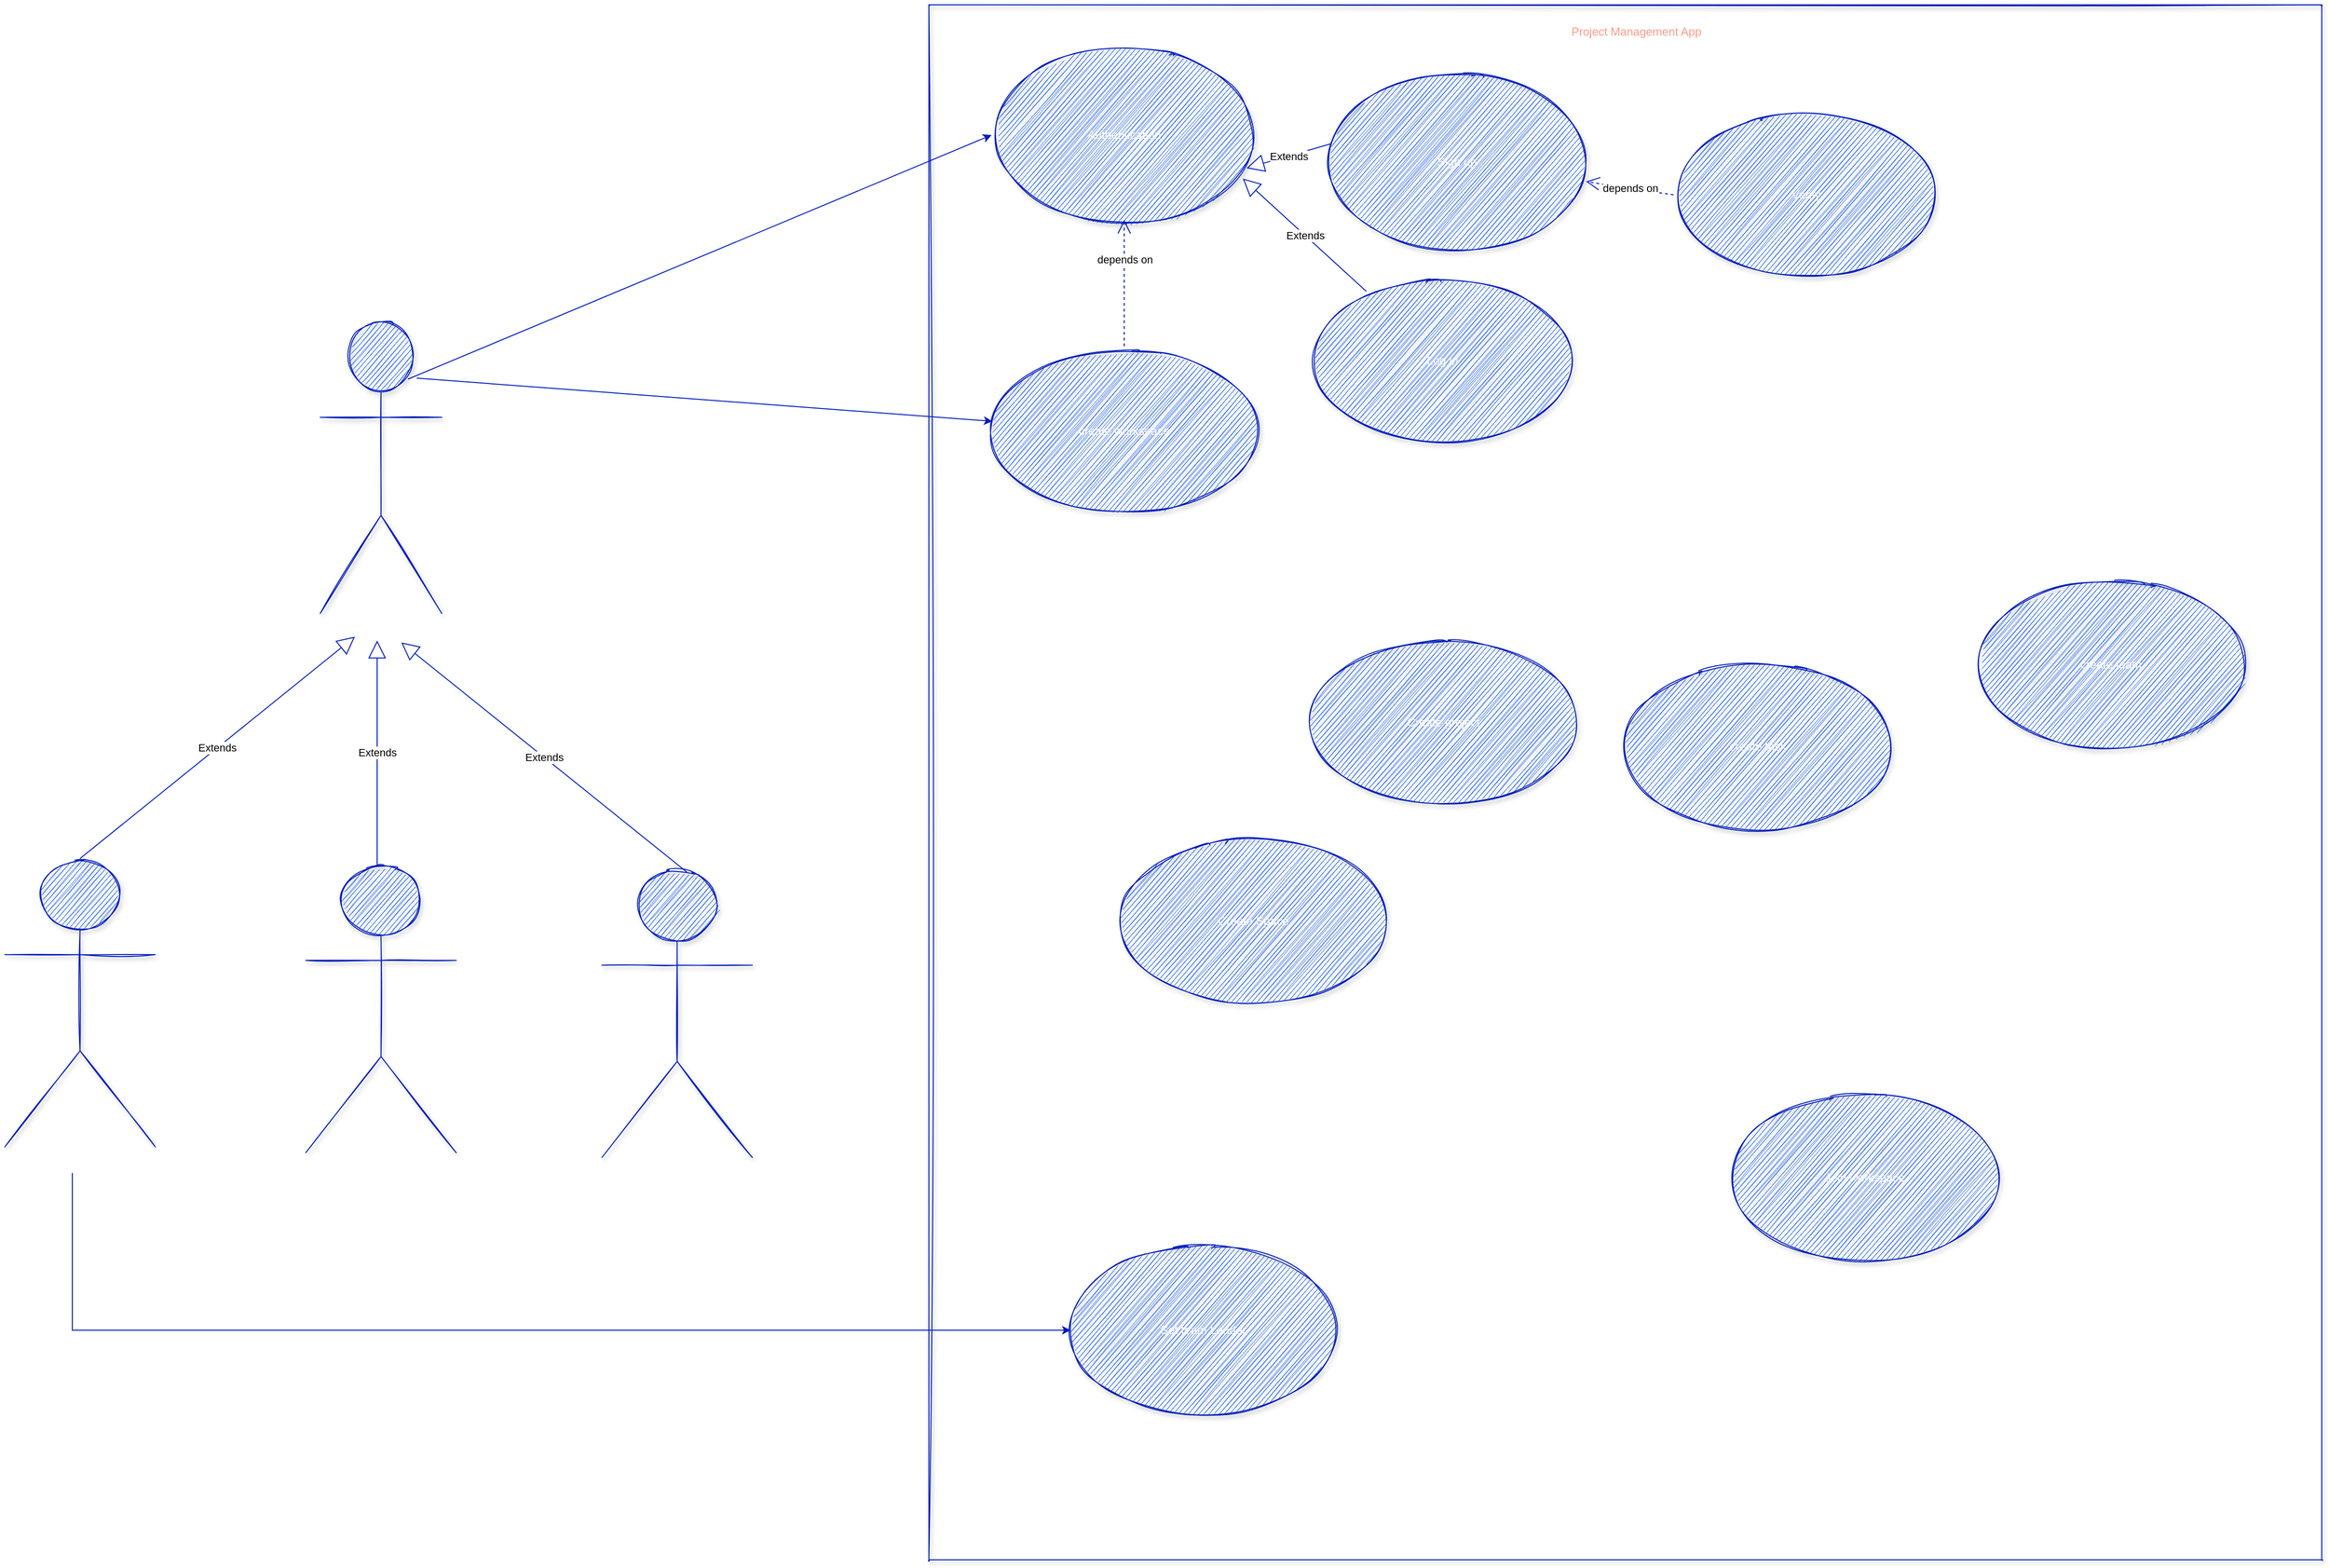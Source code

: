 <mxfile>
    <diagram id="txVnnGxwWaY1Q-EWvneA" name="Use case">
        <mxGraphModel dx="3750" dy="2295" grid="0" gridSize="10" guides="1" tooltips="1" connect="1" arrows="1" fold="1" page="1" pageScale="1" pageWidth="1700" pageHeight="1100" background="#FFFFFF" math="0" shadow="0">
            <root>
                <mxCell id="xXVs2Da8z8ImEFLXaKTG-0"/>
                <mxCell id="xXVs2Da8z8ImEFLXaKTG-1" parent="xXVs2Da8z8ImEFLXaKTG-0"/>
                <mxCell id="xXVs2Da8z8ImEFLXaKTG-2" value="" style="swimlane;startSize=0;rounded=1;shadow=1;sketch=1;fillColor=#0050ef;strokeColor=#001DBC;fontColor=#ffffff;" parent="xXVs2Da8z8ImEFLXaKTG-1" vertex="1">
                    <mxGeometry x="-45" y="-907" width="1444" height="1612" as="geometry"/>
                </mxCell>
                <mxCell id="xXVs2Da8z8ImEFLXaKTG-14" value="create workspace" style="ellipse;whiteSpace=wrap;html=1;rounded=1;shadow=1;sketch=1;fillColor=#0050ef;strokeColor=#001DBC;fontColor=#ffffff;" parent="xXVs2Da8z8ImEFLXaKTG-2" vertex="1">
                    <mxGeometry x="65" y="354" width="275" height="176" as="geometry"/>
                </mxCell>
                <mxCell id="xXVs2Da8z8ImEFLXaKTG-16" value="Create Space" style="ellipse;whiteSpace=wrap;html=1;rounded=1;shadow=1;sketch=1;fillColor=#0050ef;strokeColor=#001DBC;fontColor=#ffffff;" parent="xXVs2Da8z8ImEFLXaKTG-2" vertex="1">
                    <mxGeometry x="199" y="862" width="275" height="176" as="geometry"/>
                </mxCell>
                <mxCell id="xXVs2Da8z8ImEFLXaKTG-15" value="Create project" style="ellipse;whiteSpace=wrap;html=1;rounded=1;shadow=1;sketch=1;fillColor=#0050ef;strokeColor=#001DBC;fontColor=#ffffff;" parent="xXVs2Da8z8ImEFLXaKTG-2" vertex="1">
                    <mxGeometry x="396" y="656" width="275" height="176" as="geometry"/>
                </mxCell>
                <mxCell id="xXVs2Da8z8ImEFLXaKTG-17" value="create task" style="ellipse;whiteSpace=wrap;html=1;rounded=1;shadow=1;sketch=1;fillColor=#0050ef;strokeColor=#001DBC;fontColor=#ffffff;" parent="xXVs2Da8z8ImEFLXaKTG-2" vertex="1">
                    <mxGeometry x="722" y="681" width="275" height="176" as="geometry"/>
                </mxCell>
                <mxCell id="xXVs2Da8z8ImEFLXaKTG-18" value="create team" style="ellipse;whiteSpace=wrap;html=1;rounded=1;shadow=1;sketch=1;fillColor=#0050ef;strokeColor=#001DBC;fontColor=#ffffff;" parent="xXVs2Da8z8ImEFLXaKTG-2" vertex="1">
                    <mxGeometry x="1088" y="596" width="275" height="176" as="geometry"/>
                </mxCell>
                <mxCell id="xXVs2Da8z8ImEFLXaKTG-19" value="Set team Leader" style="ellipse;whiteSpace=wrap;html=1;rounded=1;shadow=1;sketch=1;fillColor=#0050ef;strokeColor=#001DBC;fontColor=#ffffff;" parent="xXVs2Da8z8ImEFLXaKTG-2" vertex="1">
                    <mxGeometry x="147" y="1286" width="275" height="176" as="geometry"/>
                </mxCell>
                <mxCell id="xXVs2Da8z8ImEFLXaKTG-20" value="Join workspace" style="ellipse;whiteSpace=wrap;html=1;rounded=1;shadow=1;sketch=1;fillColor=#0050ef;strokeColor=#001DBC;fontColor=#ffffff;" parent="xXVs2Da8z8ImEFLXaKTG-2" vertex="1">
                    <mxGeometry x="833" y="1128" width="275" height="176" as="geometry"/>
                </mxCell>
                <mxCell id="MgpYddUKqpa7rD7HUURT-1" value="Authentication" style="ellipse;whiteSpace=wrap;html=1;rounded=1;shadow=1;sketch=1;fillColor=#0050ef;strokeColor=#001DBC;fontColor=#ffffff;" parent="xXVs2Da8z8ImEFLXaKTG-2" vertex="1">
                    <mxGeometry x="65" y="47" width="275" height="176" as="geometry"/>
                </mxCell>
                <mxCell id="MgpYddUKqpa7rD7HUURT-2" value="Sign up" style="ellipse;whiteSpace=wrap;html=1;rounded=1;shadow=1;sketch=1;fillColor=#0050ef;strokeColor=#001DBC;fontColor=#ffffff;" parent="xXVs2Da8z8ImEFLXaKTG-2" vertex="1">
                    <mxGeometry x="410" y="75" width="275" height="176" as="geometry"/>
                </mxCell>
                <mxCell id="MgpYddUKqpa7rD7HUURT-3" value="Log in" style="ellipse;whiteSpace=wrap;html=1;rounded=1;shadow=1;sketch=1;fillColor=#0050ef;strokeColor=#001DBC;fontColor=#ffffff;" parent="xXVs2Da8z8ImEFLXaKTG-2" vertex="1">
                    <mxGeometry x="395" y="281" width="275" height="176" as="geometry"/>
                </mxCell>
                <mxCell id="MgpYddUKqpa7rD7HUURT-4" value="Verify" style="ellipse;whiteSpace=wrap;html=1;rounded=1;shadow=1;sketch=1;fillColor=#0050ef;strokeColor=#001DBC;fontColor=#ffffff;" parent="xXVs2Da8z8ImEFLXaKTG-2" vertex="1">
                    <mxGeometry x="772" y="109" width="275" height="176" as="geometry"/>
                </mxCell>
                <mxCell id="MgpYddUKqpa7rD7HUURT-17" value="depends on" style="endArrow=open;endSize=12;dashed=1;html=1;exitX=0;exitY=0.5;exitDx=0;exitDy=0;fillColor=#0050ef;strokeColor=#001DBC;" parent="xXVs2Da8z8ImEFLXaKTG-2" source="MgpYddUKqpa7rD7HUURT-4" target="MgpYddUKqpa7rD7HUURT-2" edge="1">
                    <mxGeometry width="160" relative="1" as="geometry">
                        <mxPoint x="483" y="245" as="sourcePoint"/>
                        <mxPoint x="643" y="245" as="targetPoint"/>
                    </mxGeometry>
                </mxCell>
                <mxCell id="MgpYddUKqpa7rD7HUURT-27" value="depends on" style="endArrow=open;endSize=12;dashed=1;html=1;exitX=0.5;exitY=0;exitDx=0;exitDy=0;entryX=0.5;entryY=1;entryDx=0;entryDy=0;fillColor=#0050ef;strokeColor=#001DBC;" parent="xXVs2Da8z8ImEFLXaKTG-2" source="xXVs2Da8z8ImEFLXaKTG-14" target="MgpYddUKqpa7rD7HUURT-1" edge="1">
                    <mxGeometry x="0.374" width="160" relative="1" as="geometry">
                        <mxPoint x="224.45" y="298.42" as="sourcePoint"/>
                        <mxPoint x="134.003" y="284.001" as="targetPoint"/>
                        <mxPoint as="offset"/>
                    </mxGeometry>
                </mxCell>
                <mxCell id="MgpYddUKqpa7rD7HUURT-29" value="Extends" style="endArrow=block;endSize=16;endFill=0;html=1;entryX=0.947;entryY=0.756;entryDx=0;entryDy=0;entryPerimeter=0;fillColor=#0050ef;strokeColor=#001DBC;" parent="xXVs2Da8z8ImEFLXaKTG-2" source="MgpYddUKqpa7rD7HUURT-3" target="MgpYddUKqpa7rD7HUURT-1" edge="1">
                    <mxGeometry width="160" relative="1" as="geometry">
                        <mxPoint x="466" y="237" as="sourcePoint"/>
                        <mxPoint x="626" y="237" as="targetPoint"/>
                    </mxGeometry>
                </mxCell>
                <mxCell id="MgpYddUKqpa7rD7HUURT-0" style="edgeStyle=none;rounded=0;orthogonalLoop=1;jettySize=auto;html=1;fillColor=#0050ef;strokeColor=#001DBC;" parent="xXVs2Da8z8ImEFLXaKTG-1" target="xXVs2Da8z8ImEFLXaKTG-14" edge="1">
                    <mxGeometry relative="1" as="geometry">
                        <mxPoint x="-576" y="-520" as="sourcePoint"/>
                    </mxGeometry>
                </mxCell>
                <mxCell id="xXVs2Da8z8ImEFLXaKTG-3" value="User" style="shape=umlActor;verticalLabelPosition=bottom;verticalAlign=top;html=1;outlineConnect=0;rounded=1;shadow=1;sketch=1;fillColor=#0050ef;strokeColor=#001DBC;fontColor=#ffffff;" parent="xXVs2Da8z8ImEFLXaKTG-1" vertex="1">
                    <mxGeometry x="-676" y="-581" width="126" height="305" as="geometry"/>
                </mxCell>
                <mxCell id="MgpYddUKqpa7rD7HUURT-30" style="edgeStyle=none;rounded=0;orthogonalLoop=1;jettySize=auto;html=1;entryX=0;entryY=0.5;entryDx=0;entryDy=0;fillColor=#0050ef;strokeColor=#001DBC;" parent="xXVs2Da8z8ImEFLXaKTG-1" target="xXVs2Da8z8ImEFLXaKTG-19" edge="1">
                    <mxGeometry relative="1" as="geometry">
                        <mxPoint x="-933" y="304" as="sourcePoint"/>
                        <Array as="points">
                            <mxPoint x="-933" y="467"/>
                        </Array>
                    </mxGeometry>
                </mxCell>
                <mxCell id="xXVs2Da8z8ImEFLXaKTG-4" value="Manager" style="shape=umlActor;verticalLabelPosition=bottom;verticalAlign=top;html=1;outlineConnect=0;rounded=1;shadow=1;sketch=1;fillColor=#0050ef;strokeColor=#001DBC;fontColor=#ffffff;" parent="xXVs2Da8z8ImEFLXaKTG-1" vertex="1">
                    <mxGeometry x="-1003" y="-22" width="156" height="299" as="geometry"/>
                </mxCell>
                <mxCell id="xXVs2Da8z8ImEFLXaKTG-5" value="TeamLeader" style="shape=umlActor;verticalLabelPosition=bottom;verticalAlign=top;html=1;outlineConnect=0;rounded=1;shadow=1;sketch=1;fillColor=#0050ef;strokeColor=#001DBC;fontColor=#ffffff;" parent="xXVs2Da8z8ImEFLXaKTG-1" vertex="1">
                    <mxGeometry x="-691" y="-16" width="156" height="299" as="geometry"/>
                </mxCell>
                <mxCell id="xXVs2Da8z8ImEFLXaKTG-6" value="Member" style="shape=umlActor;verticalLabelPosition=bottom;verticalAlign=top;html=1;outlineConnect=0;rounded=1;shadow=1;sketch=1;fillColor=#0050ef;strokeColor=#001DBC;fontColor=#ffffff;" parent="xXVs2Da8z8ImEFLXaKTG-1" vertex="1">
                    <mxGeometry x="-384" y="-11" width="156" height="299" as="geometry"/>
                </mxCell>
                <mxCell id="xXVs2Da8z8ImEFLXaKTG-11" value="Extends" style="endArrow=block;endSize=16;endFill=0;html=1;exitX=0.5;exitY=0;exitDx=0;exitDy=0;exitPerimeter=0;fillColor=#0050ef;strokeColor=#001DBC;" parent="xXVs2Da8z8ImEFLXaKTG-1" source="xXVs2Da8z8ImEFLXaKTG-4" edge="1">
                    <mxGeometry width="160" relative="1" as="geometry">
                        <mxPoint x="-910" y="-28" as="sourcePoint"/>
                        <mxPoint x="-640" y="-252" as="targetPoint"/>
                    </mxGeometry>
                </mxCell>
                <mxCell id="xXVs2Da8z8ImEFLXaKTG-12" value="Extends" style="endArrow=block;endSize=16;endFill=0;html=1;fillColor=#0050ef;strokeColor=#001DBC;" parent="xXVs2Da8z8ImEFLXaKTG-1" edge="1">
                    <mxGeometry width="160" relative="1" as="geometry">
                        <mxPoint x="-617" y="-16" as="sourcePoint"/>
                        <mxPoint x="-617" y="-248" as="targetPoint"/>
                    </mxGeometry>
                </mxCell>
                <mxCell id="xXVs2Da8z8ImEFLXaKTG-13" value="Extends" style="endArrow=block;endSize=16;endFill=0;html=1;fillColor=#0050ef;strokeColor=#001DBC;" parent="xXVs2Da8z8ImEFLXaKTG-1" edge="1">
                    <mxGeometry width="160" relative="1" as="geometry">
                        <mxPoint x="-296" y="-8" as="sourcePoint"/>
                        <mxPoint x="-592" y="-246" as="targetPoint"/>
                    </mxGeometry>
                </mxCell>
                <mxCell id="MgpYddUKqpa7rD7HUURT-26" style="edgeStyle=none;rounded=0;orthogonalLoop=1;jettySize=auto;html=1;entryX=0;entryY=0.5;entryDx=0;entryDy=0;fillColor=#0050ef;strokeColor=#001DBC;" parent="xXVs2Da8z8ImEFLXaKTG-1" target="MgpYddUKqpa7rD7HUURT-1" edge="1">
                    <mxGeometry relative="1" as="geometry">
                        <mxPoint x="-585" y="-518.997" as="sourcePoint"/>
                        <mxPoint x="-12.036" y="-324.985" as="targetPoint"/>
                    </mxGeometry>
                </mxCell>
                <mxCell id="MgpYddUKqpa7rD7HUURT-28" value="Extends" style="endArrow=block;endSize=16;endFill=0;html=1;entryX=0.961;entryY=0.695;entryDx=0;entryDy=0;entryPerimeter=0;fillColor=#0050ef;strokeColor=#001DBC;" parent="xXVs2Da8z8ImEFLXaKTG-1" target="MgpYddUKqpa7rD7HUURT-1" edge="1">
                    <mxGeometry width="160" relative="1" as="geometry">
                        <mxPoint x="372" y="-763" as="sourcePoint"/>
                        <mxPoint x="532" y="-763" as="targetPoint"/>
                    </mxGeometry>
                </mxCell>
                <mxCell id="10Zzgg1Ywxo1HrNk4cj9-0" value="&lt;font color=&quot;#ff9b87&quot;&gt;Project Management App&lt;/font&gt;" style="text;html=1;align=center;verticalAlign=middle;resizable=0;points=[];autosize=1;strokeColor=none;" vertex="1" parent="xXVs2Da8z8ImEFLXaKTG-1">
                    <mxGeometry x="616" y="-888" width="144" height="18" as="geometry"/>
                </mxCell>
            </root>
        </mxGraphModel>
    </diagram>
    <diagram id="TYje1pIurrcgACvxrCG7" name="Class diagram">
        <mxGraphModel dx="2343" dy="1366" grid="0" gridSize="10" guides="1" tooltips="1" connect="1" arrows="1" fold="1" page="1" pageScale="1" pageWidth="1700" pageHeight="1100" background="#000000" math="0" shadow="0">
            <root>
                <mxCell id="0"/>
                <mxCell id="1" parent="0"/>
                <mxCell id="2" value="User" style="swimlane;fontStyle=1;align=center;verticalAlign=top;childLayout=stackLayout;horizontal=1;startSize=26;horizontalStack=0;resizeParent=1;resizeParentMax=0;resizeLast=0;collapsible=1;marginBottom=0;rounded=1;shadow=1;fillColor=#0050ef;strokeColor=#001DBC;fontColor=#ffffff;glass=0;sketch=1;" parent="1" vertex="1">
                    <mxGeometry x="286" y="204" width="187" height="203" as="geometry"/>
                </mxCell>
                <mxCell id="3" value="+ id: String" style="text;strokeColor=none;fillColor=none;align=left;verticalAlign=top;spacingLeft=4;spacingRight=4;overflow=hidden;rotatable=0;points=[[0,0.5],[1,0.5]];portConstraint=eastwest;" parent="2" vertex="1">
                    <mxGeometry y="26" width="187" height="26" as="geometry"/>
                </mxCell>
                <mxCell id="7" value="+ name: String" style="text;strokeColor=none;fillColor=none;align=left;verticalAlign=top;spacingLeft=4;spacingRight=4;overflow=hidden;rotatable=0;points=[[0,0.5],[1,0.5]];portConstraint=eastwest;" parent="2" vertex="1">
                    <mxGeometry y="52" width="187" height="26" as="geometry"/>
                </mxCell>
                <mxCell id="8" value="+ email: String" style="text;strokeColor=none;fillColor=none;align=left;verticalAlign=top;spacingLeft=4;spacingRight=4;overflow=hidden;rotatable=0;points=[[0,0.5],[1,0.5]];portConstraint=eastwest;" parent="2" vertex="1">
                    <mxGeometry y="78" width="187" height="26" as="geometry"/>
                </mxCell>
                <mxCell id="6" value="+ password: String" style="text;strokeColor=none;fillColor=none;align=left;verticalAlign=top;spacingLeft=4;spacingRight=4;overflow=hidden;rotatable=0;points=[[0,0.5],[1,0.5]];portConstraint=eastwest;" parent="2" vertex="1">
                    <mxGeometry y="104" width="187" height="26" as="geometry"/>
                </mxCell>
                <mxCell id="4" value="" style="line;strokeWidth=1;fillColor=#1ba1e2;align=left;verticalAlign=middle;spacingTop=-1;spacingLeft=3;spacingRight=3;rotatable=0;labelPosition=right;points=[];portConstraint=eastwest;strokeColor=#006EAF;fontColor=#ffffff;" parent="2" vertex="1">
                    <mxGeometry y="130" width="187" height="24" as="geometry"/>
                </mxCell>
                <mxCell id="5" value="+ method(type): type" style="text;strokeColor=none;fillColor=none;align=left;verticalAlign=top;spacingLeft=4;spacingRight=4;overflow=hidden;rotatable=0;points=[[0,0.5],[1,0.5]];portConstraint=eastwest;" parent="2" vertex="1">
                    <mxGeometry y="154" width="187" height="49" as="geometry"/>
                </mxCell>
                <mxCell id="9" value="Extends" style="endArrow=block;endSize=16;endFill=0;html=1;fillColor=#0050ef;strokeColor=#001DBC;" parent="1" edge="1">
                    <mxGeometry width="160" relative="1" as="geometry">
                        <mxPoint x="275" y="483" as="sourcePoint"/>
                        <mxPoint x="319" y="407" as="targetPoint"/>
                    </mxGeometry>
                </mxCell>
                <mxCell id="10" value="Manager" style="swimlane;fontStyle=1;align=center;verticalAlign=top;childLayout=stackLayout;horizontal=1;startSize=26;horizontalStack=0;resizeParent=1;resizeParentMax=0;resizeLast=0;collapsible=1;marginBottom=0;rounded=1;shadow=1;glass=0;sketch=1;fillColor=#0050ef;strokeColor=#001DBC;fontColor=#ffffff;" parent="1" vertex="1">
                    <mxGeometry x="138" y="483" width="160" height="86" as="geometry"/>
                </mxCell>
                <mxCell id="11" value="+ field: type" style="text;strokeColor=none;fillColor=none;align=left;verticalAlign=top;spacingLeft=4;spacingRight=4;overflow=hidden;rotatable=0;points=[[0,0.5],[1,0.5]];portConstraint=eastwest;" parent="10" vertex="1">
                    <mxGeometry y="26" width="160" height="26" as="geometry"/>
                </mxCell>
                <mxCell id="12" value="" style="line;strokeWidth=1;fillColor=none;align=left;verticalAlign=middle;spacingTop=-1;spacingLeft=3;spacingRight=3;rotatable=0;labelPosition=right;points=[];portConstraint=eastwest;" parent="10" vertex="1">
                    <mxGeometry y="52" width="160" height="8" as="geometry"/>
                </mxCell>
                <mxCell id="13" value="+ method(type): type" style="text;strokeColor=none;fillColor=none;align=left;verticalAlign=top;spacingLeft=4;spacingRight=4;overflow=hidden;rotatable=0;points=[[0,0.5],[1,0.5]];portConstraint=eastwest;" parent="10" vertex="1">
                    <mxGeometry y="60" width="160" height="26" as="geometry"/>
                </mxCell>
                <mxCell id="14" value="Extends" style="endArrow=block;endSize=16;endFill=0;html=1;exitX=0.338;exitY=0.016;exitDx=0;exitDy=0;exitPerimeter=0;fillColor=#0050ef;strokeColor=#001DBC;" parent="1" source="15" edge="1">
                    <mxGeometry width="160" relative="1" as="geometry">
                        <mxPoint x="363" y="470" as="sourcePoint"/>
                        <mxPoint x="367" y="407" as="targetPoint"/>
                    </mxGeometry>
                </mxCell>
                <mxCell id="15" value="Team_Leader" style="swimlane;fontStyle=1;align=center;verticalAlign=top;childLayout=stackLayout;horizontal=1;startSize=26;horizontalStack=0;resizeParent=1;resizeParentMax=0;resizeLast=0;collapsible=1;marginBottom=0;rounded=1;shadow=1;glass=0;sketch=1;fillColor=#0050ef;strokeColor=#001DBC;fontColor=#ffffff;" parent="1" vertex="1">
                    <mxGeometry x="313" y="486" width="160" height="86" as="geometry"/>
                </mxCell>
                <mxCell id="16" value="+ field: type" style="text;strokeColor=none;fillColor=none;align=left;verticalAlign=top;spacingLeft=4;spacingRight=4;overflow=hidden;rotatable=0;points=[[0,0.5],[1,0.5]];portConstraint=eastwest;" parent="15" vertex="1">
                    <mxGeometry y="26" width="160" height="26" as="geometry"/>
                </mxCell>
                <mxCell id="17" value="" style="line;strokeWidth=1;fillColor=none;align=left;verticalAlign=middle;spacingTop=-1;spacingLeft=3;spacingRight=3;rotatable=0;labelPosition=right;points=[];portConstraint=eastwest;" parent="15" vertex="1">
                    <mxGeometry y="52" width="160" height="8" as="geometry"/>
                </mxCell>
                <mxCell id="18" value="+ method(type): type" style="text;strokeColor=none;fillColor=none;align=left;verticalAlign=top;spacingLeft=4;spacingRight=4;overflow=hidden;rotatable=0;points=[[0,0.5],[1,0.5]];portConstraint=eastwest;" parent="15" vertex="1">
                    <mxGeometry y="60" width="160" height="26" as="geometry"/>
                </mxCell>
                <mxCell id="19" value="Extends" style="endArrow=block;endSize=16;endFill=0;html=1;exitX=0.354;exitY=-0.021;exitDx=0;exitDy=0;exitPerimeter=0;fillColor=#0050ef;strokeColor=#001DBC;" parent="1" source="20" target="5" edge="1">
                    <mxGeometry width="160" relative="1" as="geometry">
                        <mxPoint x="625" y="486" as="sourcePoint"/>
                        <mxPoint x="669" y="410" as="targetPoint"/>
                    </mxGeometry>
                </mxCell>
                <mxCell id="20" value="Member" style="swimlane;fontStyle=1;align=center;verticalAlign=top;childLayout=stackLayout;horizontal=1;startSize=26;horizontalStack=0;resizeParent=1;resizeParentMax=0;resizeLast=0;collapsible=1;marginBottom=0;rounded=1;shadow=1;glass=0;sketch=1;fillColor=#0050ef;strokeColor=#001DBC;fontColor=#ffffff;" parent="1" vertex="1">
                    <mxGeometry x="488" y="486" width="160" height="86" as="geometry"/>
                </mxCell>
                <mxCell id="21" value="+ field: type" style="text;strokeColor=none;fillColor=none;align=left;verticalAlign=top;spacingLeft=4;spacingRight=4;overflow=hidden;rotatable=0;points=[[0,0.5],[1,0.5]];portConstraint=eastwest;" parent="20" vertex="1">
                    <mxGeometry y="26" width="160" height="26" as="geometry"/>
                </mxCell>
                <mxCell id="22" value="" style="line;strokeWidth=1;fillColor=none;align=left;verticalAlign=middle;spacingTop=-1;spacingLeft=3;spacingRight=3;rotatable=0;labelPosition=right;points=[];portConstraint=eastwest;" parent="20" vertex="1">
                    <mxGeometry y="52" width="160" height="8" as="geometry"/>
                </mxCell>
                <mxCell id="23" value="+ method(type): type" style="text;strokeColor=none;fillColor=none;align=left;verticalAlign=top;spacingLeft=4;spacingRight=4;overflow=hidden;rotatable=0;points=[[0,0.5],[1,0.5]];portConstraint=eastwest;" parent="20" vertex="1">
                    <mxGeometry y="60" width="160" height="26" as="geometry"/>
                </mxCell>
                <mxCell id="25" value="Workspace" style="swimlane;fontStyle=1;align=center;verticalAlign=top;childLayout=stackLayout;horizontal=1;startSize=26;horizontalStack=0;resizeParent=1;resizeParentMax=0;resizeLast=0;collapsible=1;marginBottom=0;rounded=1;shadow=1;sketch=1;fillColor=#0050ef;strokeColor=#001DBC;fontColor=#ffffff;" parent="1" vertex="1">
                    <mxGeometry x="634" y="230" width="160" height="86" as="geometry"/>
                </mxCell>
                <mxCell id="26" value="+ field: type" style="text;strokeColor=none;fillColor=none;align=left;verticalAlign=top;spacingLeft=4;spacingRight=4;overflow=hidden;rotatable=0;points=[[0,0.5],[1,0.5]];portConstraint=eastwest;" parent="25" vertex="1">
                    <mxGeometry y="26" width="160" height="26" as="geometry"/>
                </mxCell>
                <mxCell id="27" value="" style="line;strokeWidth=1;fillColor=none;align=left;verticalAlign=middle;spacingTop=-1;spacingLeft=3;spacingRight=3;rotatable=0;labelPosition=right;points=[];portConstraint=eastwest;" parent="25" vertex="1">
                    <mxGeometry y="52" width="160" height="8" as="geometry"/>
                </mxCell>
                <mxCell id="28" value="+ method(type): type" style="text;strokeColor=none;fillColor=none;align=left;verticalAlign=top;spacingLeft=4;spacingRight=4;overflow=hidden;rotatable=0;points=[[0,0.5],[1,0.5]];portConstraint=eastwest;" parent="25" vertex="1">
                    <mxGeometry y="60" width="160" height="26" as="geometry"/>
                </mxCell>
                <mxCell id="29" value="Project" style="swimlane;fontStyle=1;align=center;verticalAlign=top;childLayout=stackLayout;horizontal=1;startSize=26;horizontalStack=0;resizeParent=1;resizeParentMax=0;resizeLast=0;collapsible=1;marginBottom=0;rounded=1;shadow=1;sketch=1;fillColor=#0050ef;strokeColor=#001DBC;fontColor=#ffffff;" parent="1" vertex="1">
                    <mxGeometry x="834" y="414" width="160" height="86" as="geometry"/>
                </mxCell>
                <mxCell id="30" value="+ field: type" style="text;strokeColor=none;fillColor=none;align=left;verticalAlign=top;spacingLeft=4;spacingRight=4;overflow=hidden;rotatable=0;points=[[0,0.5],[1,0.5]];portConstraint=eastwest;" parent="29" vertex="1">
                    <mxGeometry y="26" width="160" height="26" as="geometry"/>
                </mxCell>
                <mxCell id="31" value="" style="line;strokeWidth=1;fillColor=none;align=left;verticalAlign=middle;spacingTop=-1;spacingLeft=3;spacingRight=3;rotatable=0;labelPosition=right;points=[];portConstraint=eastwest;" parent="29" vertex="1">
                    <mxGeometry y="52" width="160" height="8" as="geometry"/>
                </mxCell>
                <mxCell id="32" value="+ method(type): type" style="text;strokeColor=none;fillColor=none;align=left;verticalAlign=top;spacingLeft=4;spacingRight=4;overflow=hidden;rotatable=0;points=[[0,0.5],[1,0.5]];portConstraint=eastwest;" parent="29" vertex="1">
                    <mxGeometry y="60" width="160" height="26" as="geometry"/>
                </mxCell>
                <mxCell id="33" value="Space" style="swimlane;fontStyle=1;align=center;verticalAlign=top;childLayout=stackLayout;horizontal=1;startSize=26;horizontalStack=0;resizeParent=1;resizeParentMax=0;resizeLast=0;collapsible=1;marginBottom=0;rounded=1;shadow=1;sketch=1;fillColor=#0050ef;strokeColor=#001DBC;fontColor=#ffffff;" parent="1" vertex="1">
                    <mxGeometry x="906" y="226" width="160" height="86" as="geometry"/>
                </mxCell>
                <mxCell id="81" value="" style="endArrow=diamondThin;endFill=0;endSize=24;html=1;entryX=1;entryY=0.25;entryDx=0;entryDy=0;fillColor=#6a00ff;strokeColor=#3700CC;" parent="33" target="25" edge="1">
                    <mxGeometry width="160" relative="1" as="geometry">
                        <mxPoint y="24.57" as="sourcePoint"/>
                        <mxPoint x="160" y="24.57" as="targetPoint"/>
                    </mxGeometry>
                </mxCell>
                <mxCell id="34" value="+ field: type" style="text;strokeColor=none;fillColor=none;align=left;verticalAlign=top;spacingLeft=4;spacingRight=4;overflow=hidden;rotatable=0;points=[[0,0.5],[1,0.5]];portConstraint=eastwest;" parent="33" vertex="1">
                    <mxGeometry y="26" width="160" height="26" as="geometry"/>
                </mxCell>
                <mxCell id="35" value="" style="line;strokeWidth=1;fillColor=none;align=left;verticalAlign=middle;spacingTop=-1;spacingLeft=3;spacingRight=3;rotatable=0;labelPosition=right;points=[];portConstraint=eastwest;" parent="33" vertex="1">
                    <mxGeometry y="52" width="160" height="8" as="geometry"/>
                </mxCell>
                <mxCell id="36" value="+ method(type): type" style="text;strokeColor=none;fillColor=none;align=left;verticalAlign=top;spacingLeft=4;spacingRight=4;overflow=hidden;rotatable=0;points=[[0,0.5],[1,0.5]];portConstraint=eastwest;" parent="33" vertex="1">
                    <mxGeometry y="60" width="160" height="26" as="geometry"/>
                </mxCell>
                <mxCell id="37" value="Task" style="swimlane;fontStyle=1;align=center;verticalAlign=top;childLayout=stackLayout;horizontal=1;startSize=26;horizontalStack=0;resizeParent=1;resizeParentMax=0;resizeLast=0;collapsible=1;marginBottom=0;rounded=1;shadow=1;sketch=1;fillColor=#0050ef;strokeColor=#001DBC;fontColor=#ffffff;" parent="1" vertex="1">
                    <mxGeometry x="836" y="590" width="160" height="86" as="geometry"/>
                </mxCell>
                <mxCell id="38" value="+ field: type" style="text;strokeColor=none;fillColor=none;align=left;verticalAlign=top;spacingLeft=4;spacingRight=4;overflow=hidden;rotatable=0;points=[[0,0.5],[1,0.5]];portConstraint=eastwest;" parent="37" vertex="1">
                    <mxGeometry y="26" width="160" height="26" as="geometry"/>
                </mxCell>
                <mxCell id="39" value="" style="line;strokeWidth=1;fillColor=none;align=left;verticalAlign=middle;spacingTop=-1;spacingLeft=3;spacingRight=3;rotatable=0;labelPosition=right;points=[];portConstraint=eastwest;" parent="37" vertex="1">
                    <mxGeometry y="52" width="160" height="8" as="geometry"/>
                </mxCell>
                <mxCell id="40" value="+ method(type): type" style="text;strokeColor=none;fillColor=none;align=left;verticalAlign=top;spacingLeft=4;spacingRight=4;overflow=hidden;rotatable=0;points=[[0,0.5],[1,0.5]];portConstraint=eastwest;" parent="37" vertex="1">
                    <mxGeometry y="60" width="160" height="26" as="geometry"/>
                </mxCell>
                <mxCell id="44" value="" style="endArrow=diamondThin;endFill=1;endSize=24;html=1;fillColor=#0050ef;strokeColor=#001DBC;" parent="1" source="37" target="29" edge="1">
                    <mxGeometry width="160" relative="1" as="geometry">
                        <mxPoint x="739" y="323" as="sourcePoint"/>
                        <mxPoint x="899" y="323" as="targetPoint"/>
                    </mxGeometry>
                </mxCell>
                <mxCell id="45" value="" style="endArrow=none;html=1;edgeStyle=orthogonalEdgeStyle;fillColor=#0050ef;strokeColor=#001DBC;" parent="1" edge="1">
                    <mxGeometry relative="1" as="geometry">
                        <mxPoint x="473" y="243.29" as="sourcePoint"/>
                        <mxPoint x="633" y="243.29" as="targetPoint"/>
                    </mxGeometry>
                </mxCell>
                <mxCell id="48" value="&lt;font color=&quot;#ff9b87&quot;&gt;has&lt;/font&gt;" style="text;html=1;align=center;verticalAlign=middle;resizable=0;points=[];autosize=1;strokeColor=none;" parent="1" vertex="1">
                    <mxGeometry x="531" y="226" width="29" height="18" as="geometry"/>
                </mxCell>
                <mxCell id="50" value="" style="endArrow=diamondThin;endFill=1;endSize=24;html=1;exitX=0.687;exitY=0.02;exitDx=0;exitDy=0;entryX=0.237;entryY=1.121;entryDx=0;entryDy=0;entryPerimeter=0;exitPerimeter=0;fillColor=#0050ef;strokeColor=#001DBC;" parent="1" source="29" target="36" edge="1">
                    <mxGeometry width="160" relative="1" as="geometry">
                        <mxPoint x="674" y="476" as="sourcePoint"/>
                        <mxPoint x="834" y="476" as="targetPoint"/>
                    </mxGeometry>
                </mxCell>
                <mxCell id="57" value="&lt;font color=&quot;#ff9b87&quot;&gt;team&lt;/font&gt;" style="text;html=1;align=center;verticalAlign=middle;resizable=0;points=[];autosize=1;strokeColor=none;" parent="1" vertex="1">
                    <mxGeometry x="244" y="138" width="36" height="18" as="geometry"/>
                </mxCell>
                <mxCell id="58" value="Ganttchart" style="swimlane;fontStyle=1;align=center;verticalAlign=top;childLayout=stackLayout;horizontal=1;startSize=26;horizontalStack=0;resizeParent=1;resizeParentMax=0;resizeLast=0;collapsible=1;marginBottom=0;rounded=1;shadow=1;sketch=1;fillColor=#0050ef;strokeColor=#001DBC;fontColor=#ffffff;" parent="1" vertex="1">
                    <mxGeometry x="611" y="723" width="160" height="86" as="geometry"/>
                </mxCell>
                <mxCell id="127" value="1" style="endArrow=open;html=1;endSize=12;startArrow=diamondThin;startSize=14;startFill=0;edgeStyle=orthogonalEdgeStyle;align=left;verticalAlign=bottom;exitX=0;exitY=0.5;exitDx=0;exitDy=0;fillColor=#0050ef;strokeColor=#001DBC;" edge="1" parent="58" source="59">
                    <mxGeometry x="-1" y="3" relative="1" as="geometry">
                        <mxPoint x="34" y="5" as="sourcePoint"/>
                        <mxPoint x="-60" y="-149" as="targetPoint"/>
                    </mxGeometry>
                </mxCell>
                <mxCell id="59" value="+ field: type" style="text;strokeColor=none;fillColor=none;align=left;verticalAlign=top;spacingLeft=4;spacingRight=4;overflow=hidden;rotatable=0;points=[[0,0.5],[1,0.5]];portConstraint=eastwest;" parent="58" vertex="1">
                    <mxGeometry y="26" width="160" height="26" as="geometry"/>
                </mxCell>
                <mxCell id="60" value="" style="line;strokeWidth=1;fillColor=none;align=left;verticalAlign=middle;spacingTop=-1;spacingLeft=3;spacingRight=3;rotatable=0;labelPosition=right;points=[];portConstraint=eastwest;" parent="58" vertex="1">
                    <mxGeometry y="52" width="160" height="8" as="geometry"/>
                </mxCell>
                <mxCell id="61" value="+ method(type): type" style="text;strokeColor=none;fillColor=none;align=left;verticalAlign=top;spacingLeft=4;spacingRight=4;overflow=hidden;rotatable=0;points=[[0,0.5],[1,0.5]];portConstraint=eastwest;" parent="58" vertex="1">
                    <mxGeometry y="60" width="160" height="26" as="geometry"/>
                </mxCell>
                <mxCell id="62" value="Board" style="swimlane;fontStyle=1;align=center;verticalAlign=top;childLayout=stackLayout;horizontal=1;startSize=26;horizontalStack=0;resizeParent=1;resizeParentMax=0;resizeLast=0;collapsible=1;marginBottom=0;rounded=1;shadow=1;sketch=1;fillColor=#0050ef;strokeColor=#001DBC;fontColor=#ffffff;" parent="1" vertex="1">
                    <mxGeometry x="1169" y="550" width="160" height="86" as="geometry"/>
                </mxCell>
                <mxCell id="63" value="+ field: type" style="text;strokeColor=none;fillColor=none;align=left;verticalAlign=top;spacingLeft=4;spacingRight=4;overflow=hidden;rotatable=0;points=[[0,0.5],[1,0.5]];portConstraint=eastwest;" parent="62" vertex="1">
                    <mxGeometry y="26" width="160" height="26" as="geometry"/>
                </mxCell>
                <mxCell id="64" value="" style="line;strokeWidth=1;fillColor=none;align=left;verticalAlign=middle;spacingTop=-1;spacingLeft=3;spacingRight=3;rotatable=0;labelPosition=right;points=[];portConstraint=eastwest;" parent="62" vertex="1">
                    <mxGeometry y="52" width="160" height="8" as="geometry"/>
                </mxCell>
                <mxCell id="65" value="+ method(type): type" style="text;strokeColor=none;fillColor=none;align=left;verticalAlign=top;spacingLeft=4;spacingRight=4;overflow=hidden;rotatable=0;points=[[0,0.5],[1,0.5]];portConstraint=eastwest;" parent="62" vertex="1">
                    <mxGeometry y="60" width="160" height="26" as="geometry"/>
                </mxCell>
                <mxCell id="66" value="Chat" style="swimlane;fontStyle=1;align=center;verticalAlign=top;childLayout=stackLayout;horizontal=1;startSize=26;horizontalStack=0;resizeParent=1;resizeParentMax=0;resizeLast=0;collapsible=1;marginBottom=0;rounded=1;shadow=1;sketch=1;fillColor=#0050ef;strokeColor=#001DBC;fontColor=#ffffff;" parent="1" vertex="1">
                    <mxGeometry x="26" y="312" width="160" height="86" as="geometry"/>
                </mxCell>
                <mxCell id="67" value="+ field: type" style="text;strokeColor=none;fillColor=none;align=left;verticalAlign=top;spacingLeft=4;spacingRight=4;overflow=hidden;rotatable=0;points=[[0,0.5],[1,0.5]];portConstraint=eastwest;" parent="66" vertex="1">
                    <mxGeometry y="26" width="160" height="26" as="geometry"/>
                </mxCell>
                <mxCell id="68" value="" style="line;strokeWidth=1;fillColor=none;align=left;verticalAlign=middle;spacingTop=-1;spacingLeft=3;spacingRight=3;rotatable=0;labelPosition=right;points=[];portConstraint=eastwest;" parent="66" vertex="1">
                    <mxGeometry y="52" width="160" height="8" as="geometry"/>
                </mxCell>
                <mxCell id="69" value="+ method(type): type" style="text;strokeColor=none;fillColor=none;align=left;verticalAlign=top;spacingLeft=4;spacingRight=4;overflow=hidden;rotatable=0;points=[[0,0.5],[1,0.5]];portConstraint=eastwest;" parent="66" vertex="1">
                    <mxGeometry y="60" width="160" height="26" as="geometry"/>
                </mxCell>
                <mxCell id="70" value="Card" style="swimlane;fontStyle=1;align=center;verticalAlign=top;childLayout=stackLayout;horizontal=1;startSize=26;horizontalStack=0;resizeParent=1;resizeParentMax=0;resizeLast=0;collapsible=1;marginBottom=0;rounded=1;shadow=1;sketch=1;fillColor=#0050ef;strokeColor=#001DBC;fontColor=#ffffff;" parent="1" vertex="1">
                    <mxGeometry x="1428" y="550" width="160" height="86" as="geometry"/>
                </mxCell>
                <mxCell id="71" value="+ field: type" style="text;strokeColor=none;fillColor=none;align=left;verticalAlign=top;spacingLeft=4;spacingRight=4;overflow=hidden;rotatable=0;points=[[0,0.5],[1,0.5]];portConstraint=eastwest;" parent="70" vertex="1">
                    <mxGeometry y="26" width="160" height="26" as="geometry"/>
                </mxCell>
                <mxCell id="72" value="" style="line;strokeWidth=1;fillColor=none;align=left;verticalAlign=middle;spacingTop=-1;spacingLeft=3;spacingRight=3;rotatable=0;labelPosition=right;points=[];portConstraint=eastwest;" parent="70" vertex="1">
                    <mxGeometry y="52" width="160" height="8" as="geometry"/>
                </mxCell>
                <mxCell id="73" value="+ method(type): type" style="text;strokeColor=none;fillColor=none;align=left;verticalAlign=top;spacingLeft=4;spacingRight=4;overflow=hidden;rotatable=0;points=[[0,0.5],[1,0.5]];portConstraint=eastwest;" parent="70" vertex="1">
                    <mxGeometry y="60" width="160" height="26" as="geometry"/>
                </mxCell>
                <mxCell id="82" value="" style="endArrow=diamondThin;endFill=0;endSize=24;html=1;exitX=0.25;exitY=0;exitDx=0;exitDy=0;fillColor=#0050ef;strokeColor=#001DBC;" parent="1" source="2" edge="1">
                    <mxGeometry width="160" relative="1" as="geometry">
                        <mxPoint x="338" y="210" as="sourcePoint"/>
                        <mxPoint x="289" y="231" as="targetPoint"/>
                        <Array as="points">
                            <mxPoint x="333" y="153"/>
                            <mxPoint x="200" y="153"/>
                            <mxPoint x="200" y="231"/>
                        </Array>
                    </mxGeometry>
                </mxCell>
                <mxCell id="94" value="" style="endArrow=diamondThin;endFill=1;endSize=24;html=1;entryX=1;entryY=0.5;entryDx=0;entryDy=0;fillColor=#0050ef;strokeColor=#001DBC;" parent="1" source="70" target="63" edge="1">
                    <mxGeometry width="160" relative="1" as="geometry">
                        <mxPoint x="1001" y="618" as="sourcePoint"/>
                        <mxPoint x="1161" y="618" as="targetPoint"/>
                    </mxGeometry>
                </mxCell>
                <mxCell id="102" value="" style="endArrow=none;html=1;entryX=0;entryY=0.5;entryDx=0;entryDy=0;exitX=1;exitY=0.25;exitDx=0;exitDy=0;fillColor=#0050ef;strokeColor=#001DBC;" parent="1" source="66" target="7" edge="1">
                    <mxGeometry width="50" height="50" relative="1" as="geometry">
                        <mxPoint x="261" y="395" as="sourcePoint"/>
                        <mxPoint x="246" y="247" as="targetPoint"/>
                    </mxGeometry>
                </mxCell>
                <mxCell id="103" value="" style="endArrow=none;html=1;entryX=0;entryY=0.5;entryDx=0;entryDy=0;exitX=1.001;exitY=0;exitDx=0;exitDy=0;exitPerimeter=0;fillColor=#0050ef;strokeColor=#001DBC;" parent="1" source="67" target="5" edge="1">
                    <mxGeometry width="50" height="50" relative="1" as="geometry">
                        <mxPoint x="261" y="395" as="sourcePoint"/>
                        <mxPoint x="311" y="345" as="targetPoint"/>
                    </mxGeometry>
                </mxCell>
                <mxCell id="106" value="" style="endArrow=none;html=1;fillColor=#0050ef;strokeColor=#001DBC;" parent="1" edge="1">
                    <mxGeometry width="50" height="50" relative="1" as="geometry">
                        <mxPoint x="206" y="346" as="sourcePoint"/>
                        <mxPoint x="206" y="320" as="targetPoint"/>
                    </mxGeometry>
                </mxCell>
                <mxCell id="107" value="" style="endArrow=none;html=1;fillColor=#0050ef;strokeColor=#001DBC;" parent="1" edge="1">
                    <mxGeometry width="50" height="50" relative="1" as="geometry">
                        <mxPoint x="216" y="351" as="sourcePoint"/>
                        <mxPoint x="216" y="314" as="targetPoint"/>
                    </mxGeometry>
                </mxCell>
                <mxCell id="108" value="&lt;font color=&quot;#ff9b87&quot;&gt;make&lt;/font&gt;" style="text;html=1;align=center;verticalAlign=middle;resizable=0;points=[];autosize=1;strokeColor=none;" parent="1" vertex="1">
                    <mxGeometry x="212" y="325" width="40" height="18" as="geometry"/>
                </mxCell>
                <mxCell id="110" value="" style="endArrow=none;html=1;edgeStyle=orthogonalEdgeStyle;entryX=0;entryY=0.5;entryDx=0;entryDy=0;exitX=1.006;exitY=0.06;exitDx=0;exitDy=0;exitPerimeter=0;fillColor=#0050ef;strokeColor=#001DBC;" edge="1" parent="1" source="21" target="38">
                    <mxGeometry relative="1" as="geometry">
                        <mxPoint x="655" y="549" as="sourcePoint"/>
                        <mxPoint x="944" y="435" as="targetPoint"/>
                    </mxGeometry>
                </mxCell>
                <mxCell id="113" value="&lt;font color=&quot;#ff9b87&quot;&gt;assinged to&lt;/font&gt;" style="text;html=1;align=center;verticalAlign=middle;resizable=0;points=[];autosize=1;strokeColor=none;" vertex="1" parent="1">
                    <mxGeometry x="699" y="576" width="72" height="18" as="geometry"/>
                </mxCell>
                <mxCell id="114" value="" style="triangle;whiteSpace=wrap;html=1;fillColor=#0050ef;strokeColor=#001DBC;fontColor=#ffffff;" vertex="1" parent="1">
                    <mxGeometry x="748" y="594" width="12" height="16" as="geometry"/>
                </mxCell>
                <mxCell id="115" value="" style="endArrow=none;html=1;edgeStyle=orthogonalEdgeStyle;fillColor=#0050ef;strokeColor=#001DBC;" edge="1" parent="1">
                    <mxGeometry relative="1" as="geometry">
                        <mxPoint x="994" y="484" as="sourcePoint"/>
                        <mxPoint x="771" y="772" as="targetPoint"/>
                        <Array as="points">
                            <mxPoint x="994" y="484"/>
                            <mxPoint x="1040" y="484"/>
                            <mxPoint x="1040" y="772"/>
                            <mxPoint x="771" y="772"/>
                        </Array>
                    </mxGeometry>
                </mxCell>
                <mxCell id="118" value="&lt;font color=&quot;#ff9b87&quot;&gt;has&lt;/font&gt;" style="text;html=1;align=center;verticalAlign=middle;resizable=0;points=[];autosize=1;strokeColor=none;" vertex="1" parent="1">
                    <mxGeometry x="1026" y="621" width="29" height="18" as="geometry"/>
                </mxCell>
                <mxCell id="120" value="&lt;font color=&quot;#ff9b87&quot;&gt;has&lt;/font&gt;" style="text;html=1;align=center;verticalAlign=middle;resizable=0;points=[];autosize=1;fontColor=#ffffff;" vertex="1" parent="1">
                    <mxGeometry x="1050" y="435" width="29" height="18" as="geometry"/>
                </mxCell>
                <mxCell id="123" value="" style="endArrow=none;html=1;edgeStyle=orthogonalEdgeStyle;entryX=0;entryY=0.25;entryDx=0;entryDy=0;exitX=1;exitY=0.5;exitDx=0;exitDy=0;fillColor=#0050ef;strokeColor=#001DBC;" edge="1" parent="1" source="30" target="62">
                    <mxGeometry relative="1" as="geometry">
                        <mxPoint x="993" y="432" as="sourcePoint"/>
                        <mxPoint x="1119" y="573" as="targetPoint"/>
                        <Array as="points">
                            <mxPoint x="1130" y="453"/>
                            <mxPoint x="1130" y="572"/>
                        </Array>
                    </mxGeometry>
                </mxCell>
                <mxCell id="129" value="" style="endArrow=diamondThin;endFill=0;endSize=24;html=1;exitX=0.31;exitY=0.995;exitDx=0;exitDy=0;exitPerimeter=0;entryX=1;entryY=0.25;entryDx=0;entryDy=0;fillColor=#0050ef;strokeColor=#001DBC;" edge="1" parent="1" source="40" target="58">
                    <mxGeometry width="160" relative="1" as="geometry">
                        <mxPoint x="771" y="546" as="sourcePoint"/>
                        <mxPoint x="931" y="546" as="targetPoint"/>
                        <Array as="points">
                            <mxPoint x="886" y="745"/>
                        </Array>
                    </mxGeometry>
                </mxCell>
            </root>
        </mxGraphModel>
    </diagram>
    <diagram id="FhzCEhI9BexuJUzvcMwo" name="Sequence diagram">
        <mxGraphModel dx="820" dy="441" grid="1" gridSize="10" guides="1" tooltips="1" connect="1" arrows="1" fold="1" page="1" pageScale="1" pageWidth="1700" pageHeight="1100" math="0" shadow="0">
            <root>
                <mxCell id="X47F-dgh5q2Dz0jrpXC5-0"/>
                <mxCell id="X47F-dgh5q2Dz0jrpXC5-1" parent="X47F-dgh5q2Dz0jrpXC5-0"/>
            </root>
        </mxGraphModel>
    </diagram>
    <diagram id="94z_XlF_krIcY6Eatl4W" name="ERD">
        <mxGraphModel dx="820" dy="441" grid="1" gridSize="10" guides="1" tooltips="1" connect="1" arrows="1" fold="1" page="1" pageScale="1" pageWidth="1700" pageHeight="1100" math="0" shadow="0">
            <root>
                <mxCell id="kNiLHb2Am7cai7TZyveH-0"/>
                <mxCell id="kNiLHb2Am7cai7TZyveH-1" parent="kNiLHb2Am7cai7TZyveH-0"/>
            </root>
        </mxGraphModel>
    </diagram>
    <diagram id="sWxBRGKq_mLAi9NjYLVT" name="Package diagram">
        <mxGraphModel dx="820" dy="441" grid="1" gridSize="10" guides="1" tooltips="1" connect="1" arrows="1" fold="1" page="1" pageScale="1" pageWidth="1700" pageHeight="1100" math="0" shadow="0">
            <root>
                <mxCell id="oywQEjfeEUREiiK83mmi-0"/>
                <mxCell id="oywQEjfeEUREiiK83mmi-1" parent="oywQEjfeEUREiiK83mmi-0"/>
            </root>
        </mxGraphModel>
    </diagram>
</mxfile>